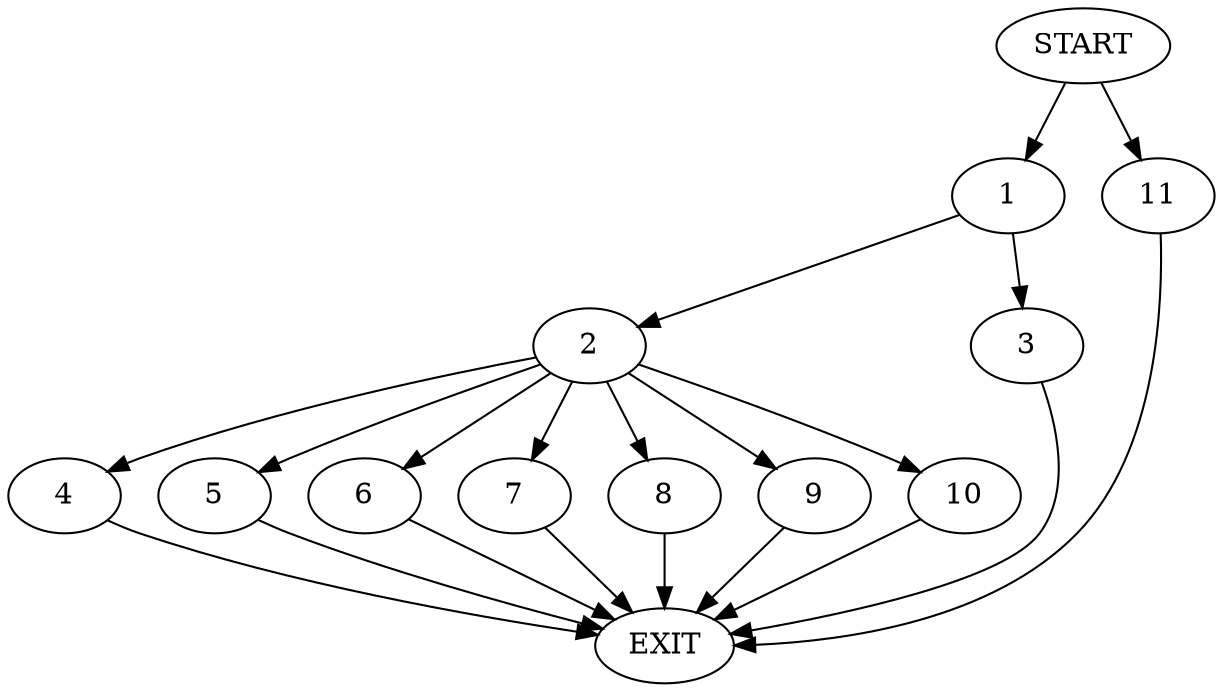 digraph {
0 [label="START"]
12 [label="EXIT"]
0 -> 1
1 -> 2
1 -> 3
2 -> 4
2 -> 5
2 -> 6
2 -> 7
2 -> 8
2 -> 9
2 -> 10
3 -> 12
7 -> 12
8 -> 12
4 -> 12
10 -> 12
6 -> 12
9 -> 12
5 -> 12
0 -> 11
11 -> 12
}
